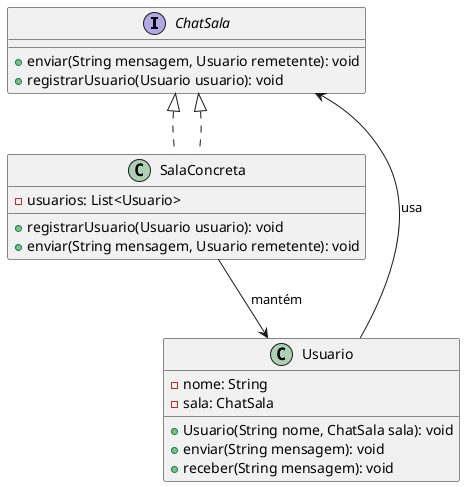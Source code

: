 @startuml mediator_uml


interface ChatSala {
    +enviar(String mensagem, Usuario remetente): void
    +registrarUsuario(Usuario usuario): void
}

class SalaConcreta implements ChatSala {
    -usuarios: List<Usuario>
    +registrarUsuario(Usuario usuario): void
    +enviar(String mensagem, Usuario remetente): void
}

class Usuario {
    -nome: String
    -sala: ChatSala
    +Usuario(String nome, ChatSala sala): void
    +enviar(String mensagem): void
    +receber(String mensagem): void
}

Usuario --> ChatSala : usa
SalaConcreta --> Usuario : mantém
ChatSala <|.. SalaConcreta
@enduml
